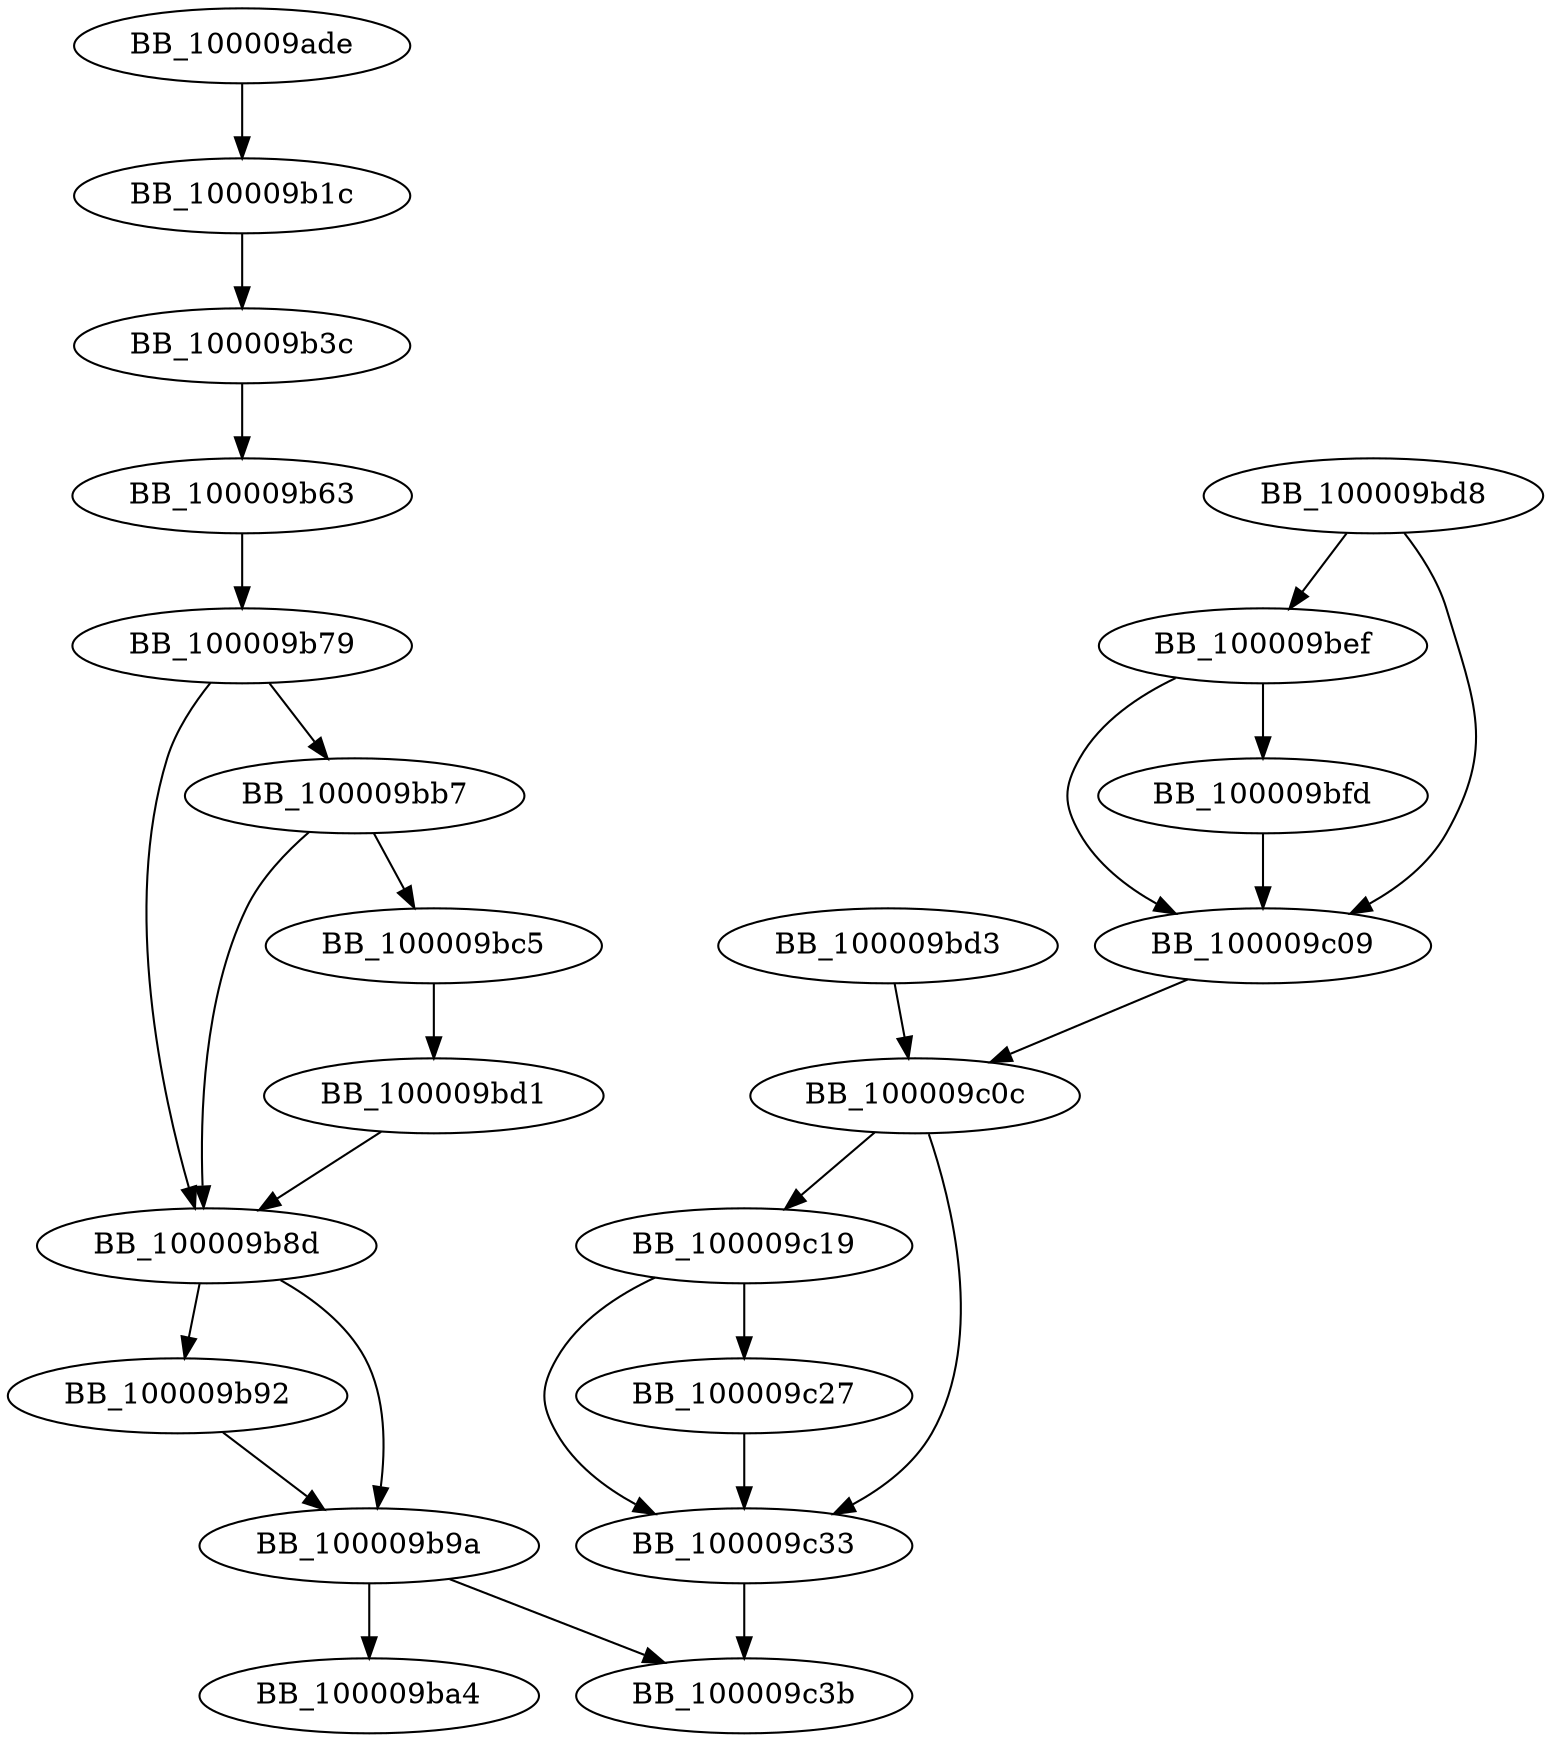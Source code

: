 DiGraph __ZN8HandlePP15getSerialNumberEv{
BB_100009ade->BB_100009b1c
BB_100009b1c->BB_100009b3c
BB_100009b3c->BB_100009b63
BB_100009b63->BB_100009b79
BB_100009b79->BB_100009b8d
BB_100009b79->BB_100009bb7
BB_100009b8d->BB_100009b92
BB_100009b8d->BB_100009b9a
BB_100009b92->BB_100009b9a
BB_100009b9a->BB_100009ba4
BB_100009b9a->BB_100009c3b
BB_100009bb7->BB_100009b8d
BB_100009bb7->BB_100009bc5
BB_100009bc5->BB_100009bd1
BB_100009bd1->BB_100009b8d
BB_100009bd3->BB_100009c0c
BB_100009bd8->BB_100009bef
BB_100009bd8->BB_100009c09
BB_100009bef->BB_100009bfd
BB_100009bef->BB_100009c09
BB_100009bfd->BB_100009c09
BB_100009c09->BB_100009c0c
BB_100009c0c->BB_100009c19
BB_100009c0c->BB_100009c33
BB_100009c19->BB_100009c27
BB_100009c19->BB_100009c33
BB_100009c27->BB_100009c33
BB_100009c33->BB_100009c3b
}
